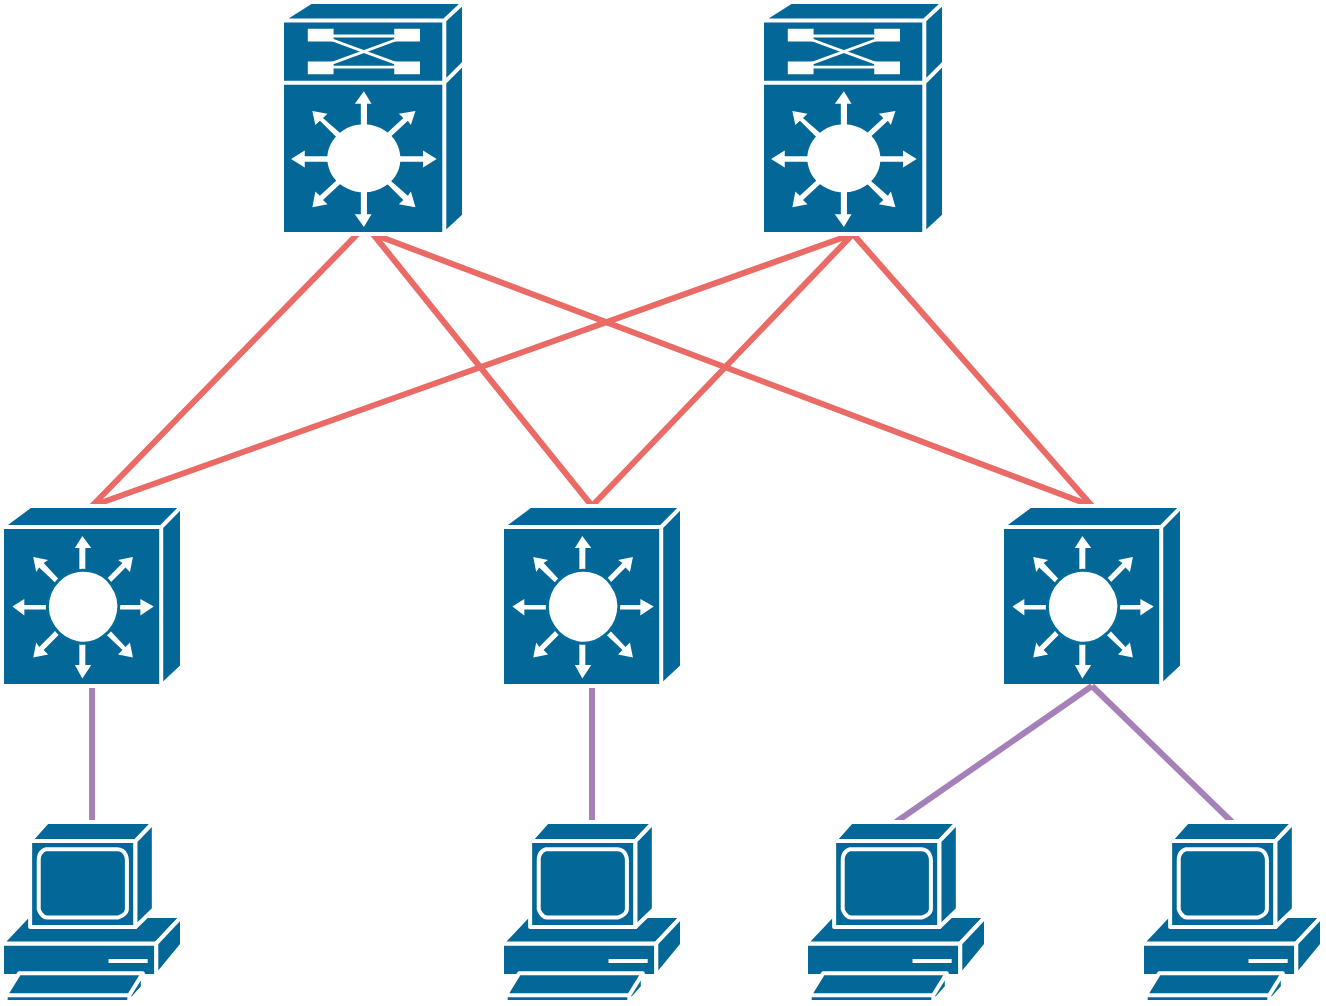 <mxfile version="21.2.9" type="github">
  <diagram name="Page-1" id="c37626ed-c26b-45fb-9056-f9ebc6bb27b6">
    <mxGraphModel dx="1793" dy="955" grid="1" gridSize="10" guides="1" tooltips="1" connect="1" arrows="1" fold="1" page="1" pageScale="1" pageWidth="1169" pageHeight="827" background="none" math="0" shadow="0">
      <root>
        <mxCell id="0" />
        <mxCell id="1" parent="0" />
        <mxCell id="8NDlUTmJP2dTjy302EjL-38" style="edgeStyle=none;rounded=0;hachureGap=4;orthogonalLoop=1;jettySize=auto;html=1;exitX=0.5;exitY=0;exitDx=0;exitDy=0;exitPerimeter=0;entryX=0.416;entryY=0.999;entryDx=0;entryDy=0;entryPerimeter=0;fontFamily=Architects Daughter;fontSource=https%3A%2F%2Ffonts.googleapis.com%2Fcss%3Ffamily%3DArchitects%2BDaughter;fontSize=16;strokeColor=#EA6B66;endArrow=none;endFill=0;strokeWidth=3;" edge="1" parent="1" source="8NDlUTmJP2dTjy302EjL-2" target="8NDlUTmJP2dTjy302EjL-5">
          <mxGeometry relative="1" as="geometry" />
        </mxCell>
        <mxCell id="8NDlUTmJP2dTjy302EjL-42" style="edgeStyle=none;rounded=0;hachureGap=4;orthogonalLoop=1;jettySize=auto;html=1;exitX=0.5;exitY=0;exitDx=0;exitDy=0;exitPerimeter=0;entryX=0.5;entryY=1;entryDx=0;entryDy=0;entryPerimeter=0;fontFamily=Architects Daughter;fontSource=https%3A%2F%2Ffonts.googleapis.com%2Fcss%3Ffamily%3DArchitects%2BDaughter;fontSize=16;endArrow=none;endFill=0;strokeWidth=3;strokeColor=#EA6B66;" edge="1" parent="1" source="8NDlUTmJP2dTjy302EjL-2" target="8NDlUTmJP2dTjy302EjL-7">
          <mxGeometry relative="1" as="geometry" />
        </mxCell>
        <mxCell id="8NDlUTmJP2dTjy302EjL-43" style="edgeStyle=none;rounded=0;hachureGap=4;orthogonalLoop=1;jettySize=auto;html=1;exitX=0.5;exitY=0;exitDx=0;exitDy=0;exitPerimeter=0;entryX=0.5;entryY=1;entryDx=0;entryDy=0;entryPerimeter=0;fontFamily=Architects Daughter;fontSource=https%3A%2F%2Ffonts.googleapis.com%2Fcss%3Ffamily%3DArchitects%2BDaughter;fontSize=16;endArrow=none;endFill=0;strokeWidth=3;strokeColor=#EA6B66;" edge="1" parent="1" source="8NDlUTmJP2dTjy302EjL-10" target="8NDlUTmJP2dTjy302EjL-5">
          <mxGeometry relative="1" as="geometry" />
        </mxCell>
        <mxCell id="8NDlUTmJP2dTjy302EjL-44" style="edgeStyle=none;rounded=0;hachureGap=4;orthogonalLoop=1;jettySize=auto;html=1;exitX=0.5;exitY=0;exitDx=0;exitDy=0;exitPerimeter=0;entryX=0.5;entryY=1;entryDx=0;entryDy=0;entryPerimeter=0;fontFamily=Architects Daughter;fontSource=https%3A%2F%2Ffonts.googleapis.com%2Fcss%3Ffamily%3DArchitects%2BDaughter;fontSize=16;endArrow=none;endFill=0;strokeColor=#EA6B66;strokeWidth=3;" edge="1" parent="1" source="8NDlUTmJP2dTjy302EjL-10" target="8NDlUTmJP2dTjy302EjL-7">
          <mxGeometry relative="1" as="geometry" />
        </mxCell>
        <mxCell id="8NDlUTmJP2dTjy302EjL-45" style="edgeStyle=none;rounded=0;hachureGap=4;orthogonalLoop=1;jettySize=auto;html=1;exitX=0.5;exitY=0;exitDx=0;exitDy=0;exitPerimeter=0;entryX=0.5;entryY=1;entryDx=0;entryDy=0;entryPerimeter=0;fontFamily=Architects Daughter;fontSource=https%3A%2F%2Ffonts.googleapis.com%2Fcss%3Ffamily%3DArchitects%2BDaughter;fontSize=16;strokeWidth=3;strokeColor=#EA6B66;endArrow=none;endFill=0;" edge="1" parent="1" source="8NDlUTmJP2dTjy302EjL-11" target="8NDlUTmJP2dTjy302EjL-5">
          <mxGeometry relative="1" as="geometry" />
        </mxCell>
        <mxCell id="8NDlUTmJP2dTjy302EjL-46" style="edgeStyle=none;rounded=0;hachureGap=4;orthogonalLoop=1;jettySize=auto;html=1;exitX=0.5;exitY=0;exitDx=0;exitDy=0;exitPerimeter=0;entryX=0.5;entryY=1;entryDx=0;entryDy=0;entryPerimeter=0;fontFamily=Architects Daughter;fontSource=https%3A%2F%2Ffonts.googleapis.com%2Fcss%3Ffamily%3DArchitects%2BDaughter;fontSize=16;endArrow=none;endFill=0;strokeWidth=3;strokeColor=#EA6B66;" edge="1" parent="1" source="8NDlUTmJP2dTjy302EjL-11" target="8NDlUTmJP2dTjy302EjL-7">
          <mxGeometry relative="1" as="geometry" />
        </mxCell>
        <mxCell id="8NDlUTmJP2dTjy302EjL-5" value="" style="shape=mxgraph.cisco.misc.route_switch_processor;html=1;dashed=0;fillColor=#036897;strokeColor=#ffffff;strokeWidth=2;verticalLabelPosition=bottom;verticalAlign=top;rounded=0;shadow=0;comic=0;fontFamily=Verdana;fontSize=12;" vertex="1" parent="1">
          <mxGeometry x="410" y="150" width="91" height="116" as="geometry" />
        </mxCell>
        <mxCell id="8NDlUTmJP2dTjy302EjL-7" value="" style="shape=mxgraph.cisco.misc.route_switch_processor;html=1;dashed=0;fillColor=#036897;strokeColor=#ffffff;strokeWidth=2;verticalLabelPosition=bottom;verticalAlign=top;rounded=0;shadow=0;comic=0;fontFamily=Verdana;fontSize=12;" vertex="1" parent="1">
          <mxGeometry x="650" y="150" width="91" height="116" as="geometry" />
        </mxCell>
        <mxCell id="8NDlUTmJP2dTjy302EjL-54" style="edgeStyle=none;rounded=0;hachureGap=4;orthogonalLoop=1;jettySize=auto;html=1;exitX=0.5;exitY=1;exitDx=0;exitDy=0;exitPerimeter=0;fontFamily=Architects Daughter;fontSource=https%3A%2F%2Ffonts.googleapis.com%2Fcss%3Ffamily%3DArchitects%2BDaughter;fontSize=16;strokeWidth=3;endArrow=none;endFill=0;strokeColor=#A680B8;" edge="1" parent="1" source="8NDlUTmJP2dTjy302EjL-2" target="8NDlUTmJP2dTjy302EjL-50">
          <mxGeometry relative="1" as="geometry" />
        </mxCell>
        <mxCell id="8NDlUTmJP2dTjy302EjL-2" value="" style="shape=mxgraph.cisco.switches.layer_3_switch;sketch=0;html=1;pointerEvents=1;dashed=0;fillColor=#036897;strokeColor=#ffffff;strokeWidth=2;verticalLabelPosition=bottom;verticalAlign=top;align=center;outlineConnect=0;hachureGap=4;jiggle=2;curveFitting=1;fontFamily=Architects Daughter;fontSource=https%3A%2F%2Ffonts.googleapis.com%2Fcss%3Ffamily%3DArchitects%2BDaughter;fontSize=20;" vertex="1" parent="1">
          <mxGeometry x="270" y="402" width="90" height="90" as="geometry" />
        </mxCell>
        <mxCell id="8NDlUTmJP2dTjy302EjL-56" style="edgeStyle=none;rounded=0;hachureGap=4;orthogonalLoop=1;jettySize=auto;html=1;exitX=0.5;exitY=1;exitDx=0;exitDy=0;exitPerimeter=0;entryX=0.5;entryY=0;entryDx=0;entryDy=0;entryPerimeter=0;fontFamily=Architects Daughter;fontSource=https%3A%2F%2Ffonts.googleapis.com%2Fcss%3Ffamily%3DArchitects%2BDaughter;fontSize=16;endArrow=none;endFill=0;strokeColor=#A680B8;strokeWidth=3;" edge="1" parent="1" source="8NDlUTmJP2dTjy302EjL-10" target="8NDlUTmJP2dTjy302EjL-51">
          <mxGeometry relative="1" as="geometry" />
        </mxCell>
        <mxCell id="8NDlUTmJP2dTjy302EjL-10" value="" style="shape=mxgraph.cisco.switches.layer_3_switch;sketch=0;html=1;pointerEvents=1;dashed=0;fillColor=#036897;strokeColor=#ffffff;strokeWidth=2;verticalLabelPosition=bottom;verticalAlign=top;align=center;outlineConnect=0;hachureGap=4;jiggle=2;curveFitting=1;fontFamily=Architects Daughter;fontSource=https%3A%2F%2Ffonts.googleapis.com%2Fcss%3Ffamily%3DArchitects%2BDaughter;fontSize=20;" vertex="1" parent="1">
          <mxGeometry x="520" y="402" width="90" height="90" as="geometry" />
        </mxCell>
        <mxCell id="8NDlUTmJP2dTjy302EjL-11" value="" style="shape=mxgraph.cisco.switches.layer_3_switch;sketch=0;html=1;pointerEvents=1;dashed=0;fillColor=#036897;strokeColor=#ffffff;strokeWidth=2;verticalLabelPosition=bottom;verticalAlign=top;align=center;outlineConnect=0;hachureGap=4;jiggle=2;curveFitting=1;fontFamily=Architects Daughter;fontSource=https%3A%2F%2Ffonts.googleapis.com%2Fcss%3Ffamily%3DArchitects%2BDaughter;fontSize=20;" vertex="1" parent="1">
          <mxGeometry x="770" y="402" width="90" height="90" as="geometry" />
        </mxCell>
        <mxCell id="8NDlUTmJP2dTjy302EjL-50" value="" style="shape=mxgraph.cisco.computers_and_peripherals.pc;sketch=0;html=1;pointerEvents=1;dashed=0;fillColor=#036897;strokeColor=#ffffff;strokeWidth=2;verticalLabelPosition=bottom;verticalAlign=top;align=center;outlineConnect=0;hachureGap=4;jiggle=2;curveFitting=1;fontFamily=Architects Daughter;fontSource=https%3A%2F%2Ffonts.googleapis.com%2Fcss%3Ffamily%3DArchitects%2BDaughter;fontSize=20;" vertex="1" parent="1">
          <mxGeometry x="270" y="560" width="90" height="90" as="geometry" />
        </mxCell>
        <mxCell id="8NDlUTmJP2dTjy302EjL-51" value="" style="shape=mxgraph.cisco.computers_and_peripherals.pc;sketch=0;html=1;pointerEvents=1;dashed=0;fillColor=#036897;strokeColor=#ffffff;strokeWidth=2;verticalLabelPosition=bottom;verticalAlign=top;align=center;outlineConnect=0;hachureGap=4;jiggle=2;curveFitting=1;fontFamily=Architects Daughter;fontSource=https%3A%2F%2Ffonts.googleapis.com%2Fcss%3Ffamily%3DArchitects%2BDaughter;fontSize=20;" vertex="1" parent="1">
          <mxGeometry x="520" y="560" width="90" height="90" as="geometry" />
        </mxCell>
        <mxCell id="8NDlUTmJP2dTjy302EjL-60" style="edgeStyle=none;rounded=0;hachureGap=4;orthogonalLoop=1;jettySize=auto;html=1;exitX=0.5;exitY=0;exitDx=0;exitDy=0;exitPerimeter=0;entryX=0.5;entryY=1;entryDx=0;entryDy=0;entryPerimeter=0;fontFamily=Architects Daughter;fontSource=https%3A%2F%2Ffonts.googleapis.com%2Fcss%3Ffamily%3DArchitects%2BDaughter;fontSize=16;endArrow=none;endFill=0;strokeWidth=3;strokeColor=#A680B8;" edge="1" parent="1" source="8NDlUTmJP2dTjy302EjL-52" target="8NDlUTmJP2dTjy302EjL-11">
          <mxGeometry relative="1" as="geometry" />
        </mxCell>
        <mxCell id="8NDlUTmJP2dTjy302EjL-52" value="" style="shape=mxgraph.cisco.computers_and_peripherals.pc;sketch=0;html=1;pointerEvents=1;dashed=0;fillColor=#036897;strokeColor=#ffffff;strokeWidth=2;verticalLabelPosition=bottom;verticalAlign=top;align=center;outlineConnect=0;hachureGap=4;jiggle=2;curveFitting=1;fontFamily=Architects Daughter;fontSource=https%3A%2F%2Ffonts.googleapis.com%2Fcss%3Ffamily%3DArchitects%2BDaughter;fontSize=20;" vertex="1" parent="1">
          <mxGeometry x="672" y="560" width="90" height="90" as="geometry" />
        </mxCell>
        <mxCell id="8NDlUTmJP2dTjy302EjL-59" style="edgeStyle=none;rounded=0;hachureGap=4;orthogonalLoop=1;jettySize=auto;html=1;exitX=0.5;exitY=0;exitDx=0;exitDy=0;exitPerimeter=0;entryX=0.5;entryY=1;entryDx=0;entryDy=0;entryPerimeter=0;fontFamily=Architects Daughter;fontSource=https%3A%2F%2Ffonts.googleapis.com%2Fcss%3Ffamily%3DArchitects%2BDaughter;fontSize=16;endArrow=none;endFill=0;strokeWidth=3;strokeColor=#A680B8;" edge="1" parent="1" source="8NDlUTmJP2dTjy302EjL-53" target="8NDlUTmJP2dTjy302EjL-11">
          <mxGeometry relative="1" as="geometry" />
        </mxCell>
        <mxCell id="8NDlUTmJP2dTjy302EjL-53" value="" style="shape=mxgraph.cisco.computers_and_peripherals.pc;sketch=0;html=1;pointerEvents=1;dashed=0;fillColor=#036897;strokeColor=#ffffff;strokeWidth=2;verticalLabelPosition=bottom;verticalAlign=top;align=center;outlineConnect=0;hachureGap=4;jiggle=2;curveFitting=1;fontFamily=Architects Daughter;fontSource=https%3A%2F%2Ffonts.googleapis.com%2Fcss%3Ffamily%3DArchitects%2BDaughter;fontSize=20;" vertex="1" parent="1">
          <mxGeometry x="840" y="560" width="90" height="90" as="geometry" />
        </mxCell>
      </root>
    </mxGraphModel>
  </diagram>
</mxfile>
